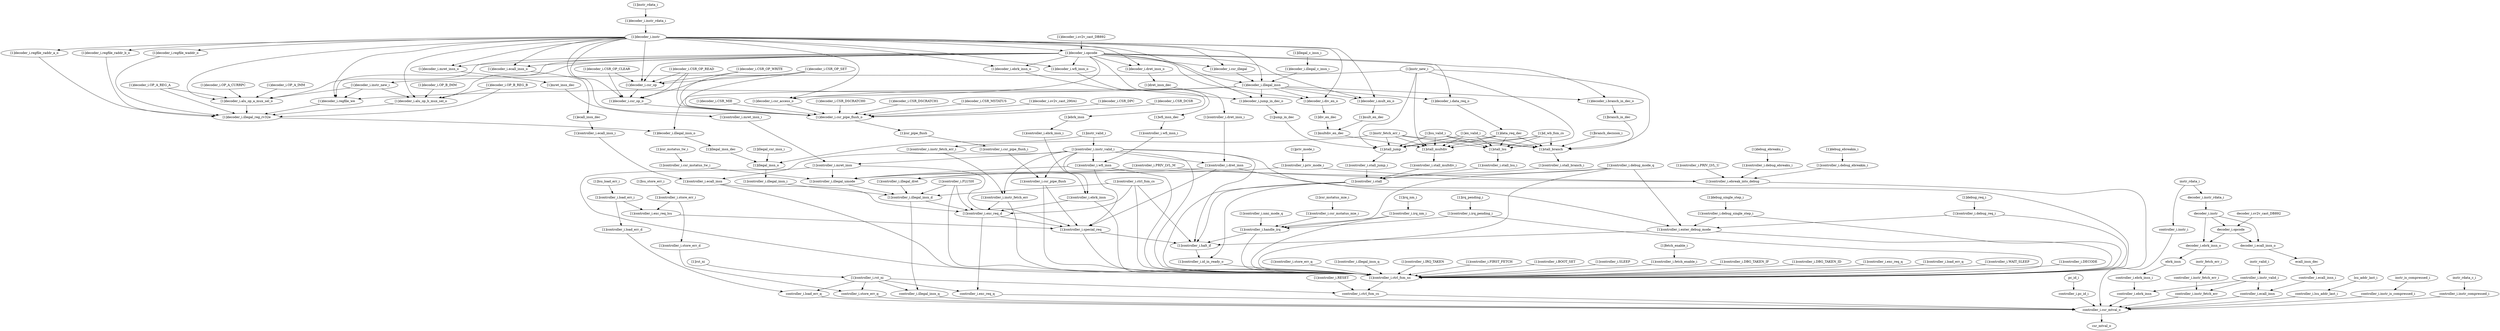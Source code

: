 strict digraph "" {
	"[1]decoder_i.regfile_waddr_o"	 [complexity=46,
		importance=0.299396290741,
		rank=0.0065086150161];
	"[1]decoder_i.illegal_reg_rv32e"	 [complexity=37,
		importance=0.297896355999,
		rank=0.00805125286484];
	"[1]decoder_i.regfile_waddr_o" -> "[1]decoder_i.illegal_reg_rv32e";
	"[1]controller_i.store_err_d"	 [complexity=6,
		importance=0.0842954148844,
		rank=0.0140492358141];
	"controller_i.store_err_q"	 [complexity=4,
		importance=0.0822384834053,
		rank=0.0205596208513];
	"[1]controller_i.store_err_d" -> "controller_i.store_err_q";
	"controller_i.pc_id_i"	 [complexity=2,
		importance=0.015136713175,
		rank=0.00756835658749];
	"controller_i.csr_mtval_o"	 [complexity=0,
		importance=0.0132667513935,
		rank=0.0];
	"controller_i.pc_id_i" -> "controller_i.csr_mtval_o";
	"[1]controller_i.debug_mode_q"	 [complexity=17,
		importance=0.357456951298,
		rank=0.0210268794881];
	"[1]controller_i.enter_debug_mode"	 [complexity=12,
		importance=0.354726460721,
		rank=0.0295605383934];
	"[1]controller_i.debug_mode_q" -> "[1]controller_i.enter_debug_mode";
	"[1]controller_i.ctrl_fsm_ns"	 [complexity=3,
		importance=0.0804296023443,
		rank=0.0268098674481];
	"[1]controller_i.debug_mode_q" -> "[1]controller_i.ctrl_fsm_ns";
	"[1]controller_i.handle_irq"	 [complexity=12,
		importance=0.268090004682,
		rank=0.0223408337235];
	"[1]controller_i.debug_mode_q" -> "[1]controller_i.handle_irq";
	"[1]controller_i.illegal_dret"	 [complexity=30,
		importance=0.281630806731,
		rank=0.00938769355771];
	"[1]controller_i.debug_mode_q" -> "[1]controller_i.illegal_dret";
	"[1]decoder_i.ecall_insn_o"	 [complexity=27,
		importance=0.282939730148,
		rank=0.0104792492647];
	"[1]ecall_insn_dec"	 [complexity=27,
		importance=0.281432941499,
		rank=0.0104234422777];
	"[1]decoder_i.ecall_insn_o" -> "[1]ecall_insn_dec";
	"[1]debug_ebreaku_i"	 [complexity=12,
		importance=0.0892806738541,
		rank=0.0074400561545];
	"[1]controller_i.debug_ebreaku_i"	 [complexity=12,
		importance=0.0877847111636,
		rank=0.00731539259697];
	"[1]debug_ebreaku_i" -> "[1]controller_i.debug_ebreaku_i";
	"[1]controller_i.store_err_i"	 [complexity=8,
		importance=0.0865393757568,
		rank=0.0108174219696];
	"[1]controller_i.store_err_i" -> "[1]controller_i.store_err_d";
	"[1]controller_i.exc_req_lsu"	 [complexity=17,
		importance=0.272575584926,
		rank=0.0160338579368];
	"[1]controller_i.store_err_i" -> "[1]controller_i.exc_req_lsu";
	"[1]controller_i.store_err_q"	 [complexity=6,
		importance=0.243926782077,
		rank=0.0406544636795];
	"[1]controller_i.store_err_q" -> "[1]controller_i.ctrl_fsm_ns";
	"[1]controller_i.ebrk_insn_i"	 [complexity=27,
		importance=0.279183567245,
		rank=0.0103401321202];
	"[1]controller_i.ebrk_insn"	 [complexity=24,
		importance=0.276562959013,
		rank=0.0115234566255];
	"[1]controller_i.ebrk_insn_i" -> "[1]controller_i.ebrk_insn";
	"[1]instr_valid_i"	 [complexity=17,
		importance=0.358092385193,
		rank=0.0210642579525];
	"[1]controller_i.instr_valid_i"	 [complexity=17,
		importance=0.356596422502,
		rank=0.0209762601472];
	"[1]instr_valid_i" -> "[1]controller_i.instr_valid_i";
	"[1]illegal_insn_o"	 [complexity=30,
		importance=0.286963922412,
		rank=0.00956546408039];
	"[1]instr_valid_i" -> "[1]illegal_insn_o";
	"[1]jump_in_dec"	 [complexity=19,
		importance=0.279472486558,
		rank=0.0147090782399];
	"[1]stall_jump"	 [complexity=17,
		importance=0.277126410065,
		rank=0.0163015535332];
	"[1]jump_in_dec" -> "[1]stall_jump";
	"[1]controller_i.csr_pipe_flush"	 [complexity=17,
		importance=0.273985171961,
		rank=0.0161167748212];
	"[1]controller_i.instr_valid_i" -> "[1]controller_i.csr_pipe_flush";
	"[1]controller_i.halt_if"	 [complexity=7,
		importance=0.088247535845,
		rank=0.012606790835];
	"[1]controller_i.instr_valid_i" -> "[1]controller_i.halt_if";
	"[1]controller_i.instr_valid_i" -> "[1]controller_i.enter_debug_mode";
	"[1]controller_i.instr_valid_i" -> "[1]controller_i.ctrl_fsm_ns";
	"[1]controller_i.wfi_insn"	 [complexity=36,
		importance=0.286467685676,
		rank=0.00795743571322];
	"[1]controller_i.instr_valid_i" -> "[1]controller_i.wfi_insn";
	"[1]controller_i.ecall_insn"	 [complexity=24,
		importance=0.276562959013,
		rank=0.0115234566255];
	"[1]controller_i.instr_valid_i" -> "[1]controller_i.ecall_insn";
	"[1]controller_i.instr_valid_i" -> "[1]controller_i.ebrk_insn";
	"[1]controller_i.instr_fetch_err"	 [complexity=24,
		importance=0.276020328349,
		rank=0.0115008470146];
	"[1]controller_i.instr_valid_i" -> "[1]controller_i.instr_fetch_err";
	"[1]controller_i.mret_insn"	 [complexity=36,
		importance=0.286467685676,
		rank=0.00795743571322];
	"[1]controller_i.instr_valid_i" -> "[1]controller_i.mret_insn";
	"[1]controller_i.dret_insn"	 [complexity=33,
		importance=0.28449941048,
		rank=0.00862119425697];
	"[1]controller_i.instr_valid_i" -> "[1]controller_i.dret_insn";
	"[1]decoder_i.illegal_insn"	 [complexity=20,
		importance=0.284831186386,
		rank=0.0142415593193];
	"[1]decoder_i.mult_en_o"	 [complexity=22,
		importance=0.283697857865,
		rank=0.0128953571757];
	"[1]decoder_i.illegal_insn" -> "[1]decoder_i.mult_en_o";
	"[1]decoder_i.regfile_we"	 [complexity=46,
		importance=0.299879057918,
		rank=0.00651910995474];
	"[1]decoder_i.illegal_insn" -> "[1]decoder_i.regfile_we";
	"[1]decoder_i.branch_in_dec_o"	 [complexity=19,
		importance=0.281404910864,
		rank=0.0148107847823];
	"[1]decoder_i.illegal_insn" -> "[1]decoder_i.branch_in_dec_o";
	"[1]decoder_i.csr_access_o"	 [complexity=28,
		importance=0.887524116495,
		rank=0.0316972898748];
	"[1]decoder_i.illegal_insn" -> "[1]decoder_i.csr_access_o";
	"[1]decoder_i.illegal_insn_o"	 [complexity=34,
		importance=0.292865185283,
		rank=0.0086136819201];
	"[1]decoder_i.illegal_insn" -> "[1]decoder_i.illegal_insn_o";
	"[1]decoder_i.jump_in_dec_o"	 [complexity=19,
		importance=0.281172635923,
		rank=0.0147985597854];
	"[1]decoder_i.illegal_insn" -> "[1]decoder_i.jump_in_dec_o";
	"[1]decoder_i.data_req_o"	 [complexity=21,
		importance=0.558310378744,
		rank=0.0265862085116];
	"[1]decoder_i.illegal_insn" -> "[1]decoder_i.data_req_o";
	"[1]decoder_i.div_en_o"	 [complexity=22,
		importance=0.283697857865,
		rank=0.0128953571757];
	"[1]decoder_i.illegal_insn" -> "[1]decoder_i.div_en_o";
	"[1]controller_i.debug_single_step_i"	 [complexity=17,
		importance=0.356970421593,
		rank=0.0209982600937];
	"[1]controller_i.debug_single_step_i" -> "[1]controller_i.enter_debug_mode";
	"[1]controller_i.debug_single_step_i" -> "[1]controller_i.ctrl_fsm_ns";
	"controller_i.instr_valid_i"	 [complexity=4,
		importance=0.0312720683173,
		rank=0.00781801707932];
	"controller_i.ecall_insn"	 [complexity=1,
		importance=0.0294021065358,
		rank=0.0294021065358];
	"controller_i.instr_valid_i" -> "controller_i.ecall_insn";
	"controller_i.instr_fetch_err"	 [complexity=1,
		importance=0.0553929786594,
		rank=0.0553929786594];
	"controller_i.instr_valid_i" -> "controller_i.instr_fetch_err";
	"controller_i.ebrk_insn"	 [complexity=1,
		importance=0.0294021065358,
		rank=0.0294021065358];
	"controller_i.instr_valid_i" -> "controller_i.ebrk_insn";
	"controller_i.ebrk_insn_i"	 [complexity=4,
		importance=0.0320227147676,
		rank=0.0080056786919];
	"controller_i.ebrk_insn_i" -> "controller_i.ebrk_insn";
	"[1]controller_i.RESET"	 [complexity=3,
		importance=0.0652551362748,
		rank=0.0217517120916];
	"controller_i.ctrl_fsm_cs"	 [complexity=1,
		importance=0.0637591735844,
		rank=0.0637591735844];
	"[1]controller_i.RESET" -> "controller_i.ctrl_fsm_cs";
	"[1]instr_rdata_i"	 [complexity=28,
		importance=0.294382763,
		rank=0.0105136701071];
	"[1]decoder_i.instr_rdata_i"	 [complexity=28,
		importance=0.29288680031,
		rank=0.0104602428682];
	"[1]instr_rdata_i" -> "[1]decoder_i.instr_rdata_i";
	"[1]instr_new_i"	 [complexity=19,
		importance=0.278622372756,
		rank=0.0146643354082];
	"[1]decoder_i.instr_new_i"	 [complexity=49,
		importance=1.80909654715,
		rank=0.036920337697];
	"[1]instr_new_i" -> "[1]decoder_i.instr_new_i";
	"[1]stall_lsu"	 [complexity=17,
		importance=0.276334812797,
		rank=0.0162549889881];
	"[1]instr_new_i" -> "[1]stall_lsu";
	"[1]instr_new_i" -> "[1]stall_jump";
	"[1]stall_branch"	 [complexity=17,
		importance=0.277351675011,
		rank=0.0163148044124];
	"[1]instr_new_i" -> "[1]stall_branch";
	"[1]stall_multdiv"	 [complexity=17,
		importance=0.276916275433,
		rank=0.0162891926725];
	"[1]instr_new_i" -> "[1]stall_multdiv";
	"controller_i.store_err_q" -> "controller_i.csr_mtval_o";
	"[1]controller_i.mret_insn_i"	 [complexity=39,
		importance=0.289088293908,
		rank=0.00741252035661];
	"[1]controller_i.mret_insn_i" -> "[1]controller_i.mret_insn";
	"[1]decoder_i.csr_op"	 [complexity=35,
		importance=4.44242139475,
		rank=0.126926325564];
	"[1]decoder_i.csr_op_o"	 [complexity=28,
		importance=1.47994443003,
		rank=0.0528551582154];
	"[1]decoder_i.csr_op" -> "[1]decoder_i.csr_op_o";
	"controller_i.lsu_addr_last_i"	 [complexity=4,
		importance=0.0284034645685,
		rank=0.00710086614213];
	"controller_i.lsu_addr_last_i" -> "controller_i.csr_mtval_o";
	"[1]mult_en_dec"	 [complexity=22,
		importance=0.281959779648,
		rank=0.0128163536204];
	"[1]decoder_i.mult_en_o" -> "[1]mult_en_dec";
	lsu_addr_last_i	 [complexity=4,
		importance=0.0298994272589,
		rank=0.00747485681473];
	lsu_addr_last_i -> "controller_i.lsu_addr_last_i";
	"[1]mret_insn_dec"	 [complexity=39,
		importance=0.291337668162,
		rank=0.00747019661954];
	"[1]mret_insn_dec" -> "[1]controller_i.mret_insn_i";
	"[1]controller_i.ctrl_fsm_cs"	 [complexity=30,
		importance=0.290571887888,
		rank=0.00968572959626];
	"[1]controller_i.ctrl_fsm_cs" -> "[1]controller_i.halt_if";
	"[1]controller_i.ctrl_fsm_cs" -> "[1]controller_i.ctrl_fsm_ns";
	"[1]controller_i.exc_req_d"	 [complexity=17,
		importance=0.273694355264,
		rank=0.0160996679567];
	"[1]controller_i.ctrl_fsm_cs" -> "[1]controller_i.exc_req_d";
	"[1]controller_i.illegal_insn_d"	 [complexity=24,
		importance=0.279879719877,
		rank=0.0116616549949];
	"[1]controller_i.ctrl_fsm_cs" -> "[1]controller_i.illegal_insn_d";
	"[1]controller_i.debug_req_i"	 [complexity=17,
		importance=0.356970421593,
		rank=0.0209982600937];
	"[1]controller_i.debug_req_i" -> "[1]controller_i.enter_debug_mode";
	"[1]controller_i.debug_req_i" -> "[1]controller_i.ctrl_fsm_ns";
	"[1]ex_valid_i"	 [complexity=21,
		importance=0.278622372756,
		rank=0.013267732036];
	"[1]ex_valid_i" -> "[1]stall_lsu";
	"[1]ex_valid_i" -> "[1]stall_jump";
	"[1]ex_valid_i" -> "[1]stall_branch";
	"[1]ex_valid_i" -> "[1]stall_multdiv";
	"[1]controller_i.special_req"	 [complexity=10,
		importance=0.270051169507,
		rank=0.0270051169507];
	"[1]controller_i.csr_pipe_flush" -> "[1]controller_i.special_req";
	"[1]controller_i.csr_pipe_flush" -> "[1]controller_i.ctrl_fsm_ns";
	"[1]decoder_i.instr_new_i" -> "[1]decoder_i.regfile_we";
	"[1]decoder_i.alu_op_a_mux_sel_o"	 [complexity=46,
		importance=0.301998813803,
		rank=0.00656519160441];
	"[1]decoder_i.instr_new_i" -> "[1]decoder_i.alu_op_a_mux_sel_o";
	"[1]decoder_i.alu_op_b_mux_sel_o"	 [complexity=46,
		importance=0.30126020269,
		rank=0.00654913484108];
	"[1]decoder_i.instr_new_i" -> "[1]decoder_i.alu_op_b_mux_sel_o";
	"[1]decoder_i.ebrk_insn_o"	 [complexity=27,
		importance=0.282939730148,
		rank=0.0104792492647];
	"[1]ebrk_insn"	 [complexity=27,
		importance=0.281432941499,
		rank=0.0104234422777];
	"[1]decoder_i.ebrk_insn_o" -> "[1]ebrk_insn";
	"[1]decoder_i.illegal_c_insn_i"	 [complexity=21,
		importance=0.287075147258,
		rank=0.0136702451075];
	"[1]decoder_i.illegal_c_insn_i" -> "[1]decoder_i.illegal_insn";
	"[1]illegal_c_insn_i"	 [complexity=21,
		importance=0.288571109949,
		rank=0.0137414814261];
	"[1]illegal_c_insn_i" -> "[1]decoder_i.illegal_c_insn_i";
	"[1]controller_i.dret_insn_i"	 [complexity=36,
		importance=0.287120018712,
		rank=0.00797555607533];
	"[1]controller_i.dret_insn_i" -> "[1]controller_i.dret_insn";
	"[1]decoder_i.regfile_we" -> "[1]decoder_i.illegal_reg_rv32e";
	"[1]csr_mstatus_tw_i"	 [complexity=36,
		importance=0.28733900549,
		rank=0.00798163904139];
	"[1]controller_i.csr_mstatus_tw_i"	 [complexity=36,
		importance=0.2858430428,
		rank=0.00794008452221];
	"[1]csr_mstatus_tw_i" -> "[1]controller_i.csr_mstatus_tw_i";
	"[1]controller_i.illegal_insn_q"	 [complexity=4,
		importance=0.0835885266691,
		rank=0.0208971316673];
	"[1]controller_i.illegal_insn_q" -> "[1]controller_i.ctrl_fsm_ns";
	"[1]decoder_i.OP_A_IMM"	 [complexity=52,
		importance=0.907492404099,
		rank=0.0174517770019];
	"[1]decoder_i.OP_A_IMM" -> "[1]decoder_i.alu_op_a_mux_sel_o";
	"[1]controller_i.ecall_insn_i"	 [complexity=27,
		importance=0.279183567245,
		rank=0.0103401321202];
	"[1]ecall_insn_dec" -> "[1]controller_i.ecall_insn_i";
	"[1]decoder_i.CSR_OP_WRITE"	 [complexity=37,
		importance=4.44391735744,
		rank=0.120105874526];
	"[1]decoder_i.CSR_OP_WRITE" -> "[1]decoder_i.csr_op";
	"[1]decoder_i.csr_pipe_flush_o"	 [complexity=20,
		importance=0.295268035624,
		rank=0.0147634017812];
	"[1]decoder_i.CSR_OP_WRITE" -> "[1]decoder_i.csr_pipe_flush_o";
	"[1]controller_i.instr_fetch_err_i"	 [complexity=27,
		importance=0.277555659365,
		rank=0.0102798392357];
	"[1]controller_i.instr_fetch_err_i" -> "[1]controller_i.instr_fetch_err";
	"[1]decoder_i.regfile_raddr_a_o"	 [complexity=46,
		importance=0.299396290741,
		rank=0.0065086150161];
	"[1]decoder_i.regfile_raddr_a_o" -> "[1]decoder_i.illegal_reg_rv32e";
	"[1]branch_in_dec"	 [complexity=19,
		importance=0.279700087982,
		rank=0.0147210572622];
	"[1]decoder_i.branch_in_dec_o" -> "[1]branch_in_dec";
	"[1]controller_i.IRQ_TAKEN"	 [complexity=9,
		importance=0.242784769723,
		rank=0.0269760855248];
	"[1]controller_i.IRQ_TAKEN" -> "[1]controller_i.ctrl_fsm_ns";
	"[1]controller_i.FIRST_FETCH"	 [complexity=7,
		importance=0.162355167379,
		rank=0.0231935953399];
	"[1]controller_i.FIRST_FETCH" -> "[1]controller_i.ctrl_fsm_ns";
	"[1]controller_i.stall_lsu_i"	 [complexity=17,
		importance=0.27425082449,
		rank=0.0161324014406];
	"[1]stall_lsu" -> "[1]controller_i.stall_lsu_i";
	"[1]controller_i.special_req" -> "[1]controller_i.halt_if";
	"[1]controller_i.special_req" -> "[1]controller_i.ctrl_fsm_ns";
	"[1]decoder_i.illegal_reg_rv32e" -> "[1]decoder_i.illegal_insn_o";
	"[1]controller_i.BOOT_SET"	 [complexity=5,
		importance=0.0819255650347,
		rank=0.0163851130069];
	"[1]controller_i.BOOT_SET" -> "[1]controller_i.ctrl_fsm_ns";
	"[1]controller_i.illegal_insn_i"	 [complexity=30,
		importance=0.283237806786,
		rank=0.0094412602262];
	"[1]illegal_insn_o" -> "[1]controller_i.illegal_insn_i";
	"[1]controller_i.SLEEP"	 [complexity=5,
		importance=0.0819255650347,
		rank=0.0163851130069];
	"[1]controller_i.SLEEP" -> "[1]controller_i.ctrl_fsm_ns";
	"[1]controller_i.csr_mstatus_mie_i"	 [complexity=18,
		importance=0.270333965554,
		rank=0.0150185536419];
	"[1]controller_i.csr_mstatus_mie_i" -> "[1]controller_i.handle_irq";
	"[1]decoder_i.csr_access_o" -> "[1]decoder_i.csr_pipe_flush_o";
	"[1]controller_i.priv_mode_i"	 [complexity=12,
		importance=0.0877847111636,
		rank=0.00731539259697];
	"[1]controller_i.illegal_umode"	 [complexity=30,
		importance=0.283599081927,
		rank=0.0094533027309];
	"[1]controller_i.priv_mode_i" -> "[1]controller_i.illegal_umode";
	"[1]controller_i.ebreak_into_debug"	 [complexity=5,
		importance=0.0855407502912,
		rank=0.0171081500582];
	"[1]controller_i.priv_mode_i" -> "[1]controller_i.ebreak_into_debug";
	csr_mtval_o	 [complexity=0,
		importance=0.0054191106999,
		rank=0.0];
	"[1]decoder_i.CSR_MIE"	 [complexity=26,
		importance=0.296763998315,
		rank=0.0114139999352];
	"[1]decoder_i.CSR_MIE" -> "[1]decoder_i.csr_pipe_flush_o";
	"decoder_i.instr_rdata_i"	 [complexity=10,
		importance=0.0423277029461,
		rank=0.00423277029461];
	"decoder_i.instr"	 [complexity=8,
		importance=0.0404577411646,
		rank=0.00505721764558];
	"decoder_i.instr_rdata_i" -> "decoder_i.instr";
	"[1]decoder_i.dret_insn_o"	 [complexity=36,
		importance=0.290876181615,
		rank=0.00807989393375];
	"[1]dret_insn_dec"	 [complexity=36,
		importance=0.289369392966,
		rank=0.00803803869351];
	"[1]decoder_i.dret_insn_o" -> "[1]dret_insn_dec";
	"[1]decoder_i.wfi_insn_o"	 [complexity=39,
		importance=0.292844456811,
		rank=0.00750883222592];
	"[1]wfi_insn_dec"	 [complexity=39,
		importance=0.291337668162,
		rank=0.00747019661954];
	"[1]decoder_i.wfi_insn_o" -> "[1]wfi_insn_dec";
	"[1]id_wb_fsm_cs"	 [complexity=18,
		importance=0.558196573006,
		rank=0.0310109207225];
	"[1]id_wb_fsm_cs" -> "[1]stall_lsu";
	"[1]id_wb_fsm_cs" -> "[1]stall_jump";
	"[1]id_wb_fsm_cs" -> "[1]stall_branch";
	"[1]id_wb_fsm_cs" -> "[1]stall_multdiv";
	instr_fetch_err_i	 [complexity=4,
		importance=0.0584242723656,
		rank=0.0146060680914];
	"controller_i.instr_fetch_err_i"	 [complexity=4,
		importance=0.0569283096752,
		rank=0.0142320774188];
	instr_fetch_err_i -> "controller_i.instr_fetch_err_i";
	"[1]controller_i.PRIV_LVL_U"	 [complexity=12,
		importance=0.0870367129816,
		rank=0.00725305941513];
	"[1]controller_i.PRIV_LVL_U" -> "[1]controller_i.ebreak_into_debug";
	"[1]controller_i.id_in_ready_o"	 [complexity=4,
		importance=0.0835389074272,
		rank=0.0208847268568];
	"[1]controller_i.halt_if" -> "[1]controller_i.id_in_ready_o";
	"[1]controller_i.enter_debug_mode" -> "[1]controller_i.halt_if";
	"[1]controller_i.enter_debug_mode" -> "[1]controller_i.ctrl_fsm_ns";
	"[1]decoder_i.CSR_DSCRATCH0"	 [complexity=32,
		importance=0.296763998315,
		rank=0.00927387494734];
	"[1]decoder_i.CSR_DSCRATCH0" -> "[1]decoder_i.csr_pipe_flush_o";
	"[1]controller_i.stall_branch_i"	 [complexity=17,
		importance=0.274589741663,
		rank=0.0161523377449];
	"[1]controller_i.stall"	 [complexity=12,
		importance=0.27171283611,
		rank=0.0226427363425];
	"[1]controller_i.stall_branch_i" -> "[1]controller_i.stall";
	"[1]controller_i.PRIV_LVL_M"	 [complexity=12,
		importance=0.0870367129816,
		rank=0.00725305941513];
	"[1]controller_i.PRIV_LVL_M" -> "[1]controller_i.illegal_umode";
	"[1]controller_i.PRIV_LVL_M" -> "[1]controller_i.ebreak_into_debug";
	"[1]decoder_i.CSR_OP_READ"	 [complexity=37,
		importance=4.44391735744,
		rank=0.120105874526];
	"[1]decoder_i.CSR_OP_READ" -> "[1]decoder_i.csr_op";
	"[1]decoder_i.CSR_OP_READ" -> "[1]decoder_i.csr_pipe_flush_o";
	"[1]decoder_i.CSR_OP_READ" -> "[1]decoder_i.csr_op_o";
	"[1]controller_i.ctrl_fsm_ns" -> "controller_i.ctrl_fsm_cs";
	"[1]controller_i.exc_req_lsu" -> "[1]controller_i.special_req";
	"controller_i.ecall_insn" -> "controller_i.csr_mtval_o";
	"[1]dret_insn_dec" -> "[1]controller_i.dret_insn_i";
	"[1]controller_i.illegal_umode" -> "[1]controller_i.illegal_insn_d";
	"[1]lsu_valid_i"	 [complexity=21,
		importance=0.278622372756,
		rank=0.013267732036];
	"[1]lsu_valid_i" -> "[1]stall_lsu";
	"[1]lsu_valid_i" -> "[1]stall_jump";
	"[1]lsu_valid_i" -> "[1]stall_branch";
	"[1]lsu_valid_i" -> "[1]stall_multdiv";
	"[1]illegal_csr_insn_i"	 [complexity=34,
		importance=0.288459885102,
		rank=0.00848411426771];
	"[1]illegal_csr_insn_i" -> "[1]illegal_insn_o";
	"[1]decoder_i.CSR_DSCRATCH1"	 [complexity=32,
		importance=0.296763998315,
		rank=0.00927387494734];
	"[1]decoder_i.CSR_DSCRATCH1" -> "[1]decoder_i.csr_pipe_flush_o";
	"[1]fetch_enable_i"	 [complexity=4,
		importance=0.0841695259072,
		rank=0.0210423814768];
	"[1]controller_i.fetch_enable_i"	 [complexity=4,
		importance=0.0826735632168,
		rank=0.0206683908042];
	"[1]fetch_enable_i" -> "[1]controller_i.fetch_enable_i";
	instr_valid_i	 [complexity=4,
		importance=0.0327680310077,
		rank=0.00819200775192];
	instr_valid_i -> "controller_i.instr_valid_i";
	"[1]decoder_i.CSR_OP_SET"	 [complexity=37,
		importance=4.44391735744,
		rank=0.120105874526];
	"[1]decoder_i.CSR_OP_SET" -> "[1]decoder_i.csr_op";
	"[1]decoder_i.CSR_OP_SET" -> "[1]decoder_i.csr_pipe_flush_o";
	"[1]decoder_i.CSR_OP_SET" -> "[1]decoder_i.csr_op_o";
	"[1]data_req_dec"	 [complexity=21,
		importance=0.556602674006,
		rank=0.0265048892384];
	"[1]data_req_dec" -> "[1]stall_lsu";
	"[1]data_req_dec" -> "[1]stall_jump";
	"[1]data_req_dec" -> "[1]stall_branch";
	"[1]data_req_dec" -> "[1]stall_multdiv";
	"[1]controller_i.exc_req_d" -> "[1]controller_i.special_req";
	"controller_i.exc_req_q"	 [complexity=3,
		importance=0.0555869140087,
		rank=0.0185289713362];
	"[1]controller_i.exc_req_d" -> "controller_i.exc_req_q";
	"[1]controller_i.stall_jump_i"	 [complexity=17,
		importance=0.274514661044,
		rank=0.0161479212379];
	"[1]stall_jump" -> "[1]controller_i.stall_jump_i";
	"[1]irq_nm_i"	 [complexity=18,
		importance=0.271829928245,
		rank=0.0151016626803];
	"[1]controller_i.irq_nm_i"	 [complexity=18,
		importance=0.270333965554,
		rank=0.0150185536419];
	"[1]irq_nm_i" -> "[1]controller_i.irq_nm_i";
	instr_is_compressed_i	 [complexity=4,
		importance=0.0165080095017,
		rank=0.00412700237543];
	"controller_i.instr_is_compressed_i"	 [complexity=4,
		importance=0.0150120468113,
		rank=0.00375301170283];
	instr_is_compressed_i -> "controller_i.instr_is_compressed_i";
	"controller_i.instr_fetch_err_i" -> "controller_i.instr_fetch_err";
	"[1]controller_i.DBG_TAKEN_IF"	 [complexity=9,
		importance=0.242784769723,
		rank=0.0269760855248];
	"[1]controller_i.DBG_TAKEN_IF" -> "[1]controller_i.ctrl_fsm_ns";
	"[1]controller_i.DBG_TAKEN_ID"	 [complexity=5,
		importance=0.0819255650347,
		rank=0.0163851130069];
	"[1]controller_i.DBG_TAKEN_ID" -> "[1]controller_i.ctrl_fsm_ns";
	"[1]decoder_i.regfile_raddr_b_o"	 [complexity=46,
		importance=0.299396290741,
		rank=0.0065086150161];
	"[1]decoder_i.regfile_raddr_b_o" -> "[1]decoder_i.illegal_reg_rv32e";
	"controller_i.illegal_insn_q"	 [complexity=1,
		importance=0.0429591785054,
		rank=0.0429591785054];
	"controller_i.illegal_insn_q" -> "controller_i.csr_mtval_o";
	"[1]csr_mstatus_mie_i"	 [complexity=18,
		importance=0.271829928245,
		rank=0.0151016626803];
	"[1]csr_mstatus_mie_i" -> "[1]controller_i.csr_mstatus_mie_i";
	"[1]branch_in_dec" -> "[1]stall_branch";
	"[1]illegal_insn_dec"	 [complexity=34,
		importance=0.289928489638,
		rank=0.00852730851877];
	"[1]decoder_i.illegal_insn_o" -> "[1]illegal_insn_dec";
	"[1]decoder_i.jump_in_dec_o" -> "[1]jump_in_dec";
	"[1]controller_i.exc_req_q"	 [complexity=6,
		importance=0.243808715467,
		rank=0.0406347859112];
	"[1]controller_i.exc_req_q" -> "[1]controller_i.ctrl_fsm_ns";
	"[1]controller_i.csr_mstatus_tw_i" -> "[1]controller_i.illegal_umode";
	"[1]controller_i.nmi_mode_q"	 [complexity=18,
		importance=0.270881076644,
		rank=0.0150489487024];
	"[1]controller_i.nmi_mode_q" -> "[1]controller_i.handle_irq";
	"[1]decoder_i.instr"	 [complexity=26,
		importance=0.291016838528,
		rank=0.011192955328];
	"[1]decoder_i.instr_rdata_i" -> "[1]decoder_i.instr";
	"[1]decoder_i.OP_A_CURRPC"	 [complexity=58,
		importance=1.81348884551,
		rank=0.0312670490605];
	"[1]decoder_i.OP_A_CURRPC" -> "[1]decoder_i.alu_op_a_mux_sel_o";
	"[1]controller_i.id_in_ready_o" -> "[1]controller_i.ctrl_fsm_ns";
	ebrk_insn	 [complexity=4,
		importance=0.034272089022,
		rank=0.00856802225549];
	ebrk_insn -> "controller_i.ebrk_insn_i";
	"[1]debug_req_i"	 [complexity=17,
		importance=0.358466384284,
		rank=0.0210862578991];
	"[1]debug_req_i" -> "[1]controller_i.debug_req_i";
	"[1]controller_i.wfi_insn" -> "[1]controller_i.special_req";
	"[1]controller_i.wfi_insn" -> "[1]controller_i.ctrl_fsm_ns";
	"[1]controller_i.wfi_insn" -> "[1]controller_i.illegal_umode";
	"controller_i.instr_i"	 [complexity=4,
		importance=0.015136713175,
		rank=0.00378417829374];
	"controller_i.instr_i" -> "controller_i.csr_mtval_o";
	"[1]decoder_i.CSR_MSTATUS"	 [complexity=26,
		importance=0.296763998315,
		rank=0.0114139999352];
	"[1]decoder_i.CSR_MSTATUS" -> "[1]decoder_i.csr_pipe_flush_o";
	"[1]controller_i.ebreak_into_debug" -> "[1]controller_i.ctrl_fsm_ns";
	"[1]irq_pending_i"	 [complexity=18,
		importance=0.271829928245,
		rank=0.0151016626803];
	"[1]controller_i.irq_pending_i"	 [complexity=18,
		importance=0.270333965554,
		rank=0.0150185536419];
	"[1]irq_pending_i" -> "[1]controller_i.irq_pending_i";
	"[1]illegal_insn_dec" -> "[1]illegal_insn_o";
	"[1]instr_fetch_err_i"	 [complexity=19,
		importance=0.278622372756,
		rank=0.0146643354082];
	"[1]instr_fetch_err_i" -> "[1]controller_i.instr_fetch_err_i";
	"[1]instr_fetch_err_i" -> "[1]stall_lsu";
	"[1]instr_fetch_err_i" -> "[1]stall_jump";
	"[1]instr_fetch_err_i" -> "[1]stall_branch";
	"[1]instr_fetch_err_i" -> "[1]stall_multdiv";
	"[1]decoder_i.alu_op_a_mux_sel_o" -> "[1]decoder_i.illegal_reg_rv32e";
	"[1]controller_i.handle_irq" -> "[1]controller_i.halt_if";
	"[1]controller_i.handle_irq" -> "[1]controller_i.ctrl_fsm_ns";
	"[1]controller_i.load_err_q"	 [complexity=6,
		importance=0.243880027026,
		rank=0.040646671171];
	"[1]controller_i.load_err_q" -> "[1]controller_i.ctrl_fsm_ns";
	"[1]controller_i.load_err_i"	 [complexity=20,
		importance=0.274445546707,
		rank=0.0137222773354];
	"[1]controller_i.load_err_i" -> "[1]controller_i.exc_req_lsu";
	"[1]controller_i.load_err_d"	 [complexity=5,
		importance=0.0576216721977,
		rank=0.0115243344395];
	"[1]controller_i.load_err_i" -> "[1]controller_i.load_err_d";
	"controller_i.load_err_q"	 [complexity=3,
		importance=0.0556582255674,
		rank=0.0185527418558];
	"[1]controller_i.load_err_d" -> "controller_i.load_err_q";
	"decoder_i.ebrk_insn_o"	 [complexity=4,
		importance=0.0357788776708,
		rank=0.0089447194177];
	"decoder_i.ebrk_insn_o" -> ebrk_insn;
	"decoder_i.ecall_insn_o"	 [complexity=4,
		importance=0.0357788776708,
		rank=0.0089447194177];
	ecall_insn_dec	 [complexity=4,
		importance=0.034272089022,
		rank=0.00856802225549];
	"decoder_i.ecall_insn_o" -> ecall_insn_dec;
	"[1]controller_i.ecall_insn" -> "[1]controller_i.ctrl_fsm_ns";
	"[1]controller_i.ecall_insn" -> "[1]controller_i.exc_req_d";
	"[1]decoder_i.opcode"	 [complexity=23,
		importance=0.288585907958,
		rank=0.0125472133895];
	"[1]decoder_i.opcode" -> "[1]decoder_i.ecall_insn_o";
	"[1]decoder_i.opcode" -> "[1]decoder_i.illegal_insn";
	"[1]decoder_i.opcode" -> "[1]decoder_i.csr_op";
	"[1]decoder_i.opcode" -> "[1]decoder_i.mult_en_o";
	"[1]decoder_i.opcode" -> "[1]decoder_i.ebrk_insn_o";
	"[1]decoder_i.opcode" -> "[1]decoder_i.regfile_we";
	"[1]decoder_i.opcode" -> "[1]decoder_i.branch_in_dec_o";
	"[1]decoder_i.opcode" -> "[1]decoder_i.csr_access_o";
	"[1]decoder_i.opcode" -> "[1]decoder_i.dret_insn_o";
	"[1]decoder_i.opcode" -> "[1]decoder_i.wfi_insn_o";
	"[1]decoder_i.opcode" -> "[1]decoder_i.jump_in_dec_o";
	"[1]decoder_i.opcode" -> "[1]decoder_i.alu_op_a_mux_sel_o";
	"[1]decoder_i.opcode" -> "[1]decoder_i.data_req_o";
	"[1]decoder_i.opcode" -> "[1]decoder_i.div_en_o";
	"[1]decoder_i.opcode" -> "[1]decoder_i.alu_op_b_mux_sel_o";
	"[1]decoder_i.mret_insn_o"	 [complexity=39,
		importance=0.292844456811,
		rank=0.00750883222592];
	"[1]decoder_i.opcode" -> "[1]decoder_i.mret_insn_o";
	"[1]decoder_i.csr_illegal"	 [complexity=22,
		importance=0.286337975035,
		rank=0.0130153625016];
	"[1]decoder_i.opcode" -> "[1]decoder_i.csr_illegal";
	"[1]decoder_i.OP_B_IMM"	 [complexity=76,
		importance=11.7506438676,
		rank=0.1546137351];
	"[1]decoder_i.OP_B_IMM" -> "[1]decoder_i.alu_op_b_mux_sel_o";
	"controller_i.instr_compressed_i"	 [complexity=4,
		importance=0.015510712266,
		rank=0.0038776780665];
	"controller_i.instr_compressed_i" -> "controller_i.csr_mtval_o";
	"controller_i.load_err_q" -> "controller_i.csr_mtval_o";
	"[1]decoder_i.instr" -> "[1]decoder_i.regfile_waddr_o";
	"[1]decoder_i.instr" -> "[1]decoder_i.ecall_insn_o";
	"[1]decoder_i.instr" -> "[1]decoder_i.illegal_insn";
	"[1]decoder_i.instr" -> "[1]decoder_i.csr_op";
	"[1]decoder_i.instr" -> "[1]decoder_i.mult_en_o";
	"[1]decoder_i.instr" -> "[1]decoder_i.ebrk_insn_o";
	"[1]decoder_i.instr" -> "[1]decoder_i.regfile_we";
	"[1]decoder_i.instr" -> "[1]decoder_i.regfile_raddr_a_o";
	"[1]decoder_i.instr" -> "[1]decoder_i.csr_access_o";
	"[1]decoder_i.instr" -> "[1]decoder_i.dret_insn_o";
	"[1]decoder_i.instr" -> "[1]decoder_i.wfi_insn_o";
	"[1]decoder_i.instr" -> "[1]decoder_i.regfile_raddr_b_o";
	"[1]decoder_i.instr" -> "[1]decoder_i.jump_in_dec_o";
	"[1]decoder_i.instr" -> "[1]decoder_i.alu_op_a_mux_sel_o";
	"[1]decoder_i.instr" -> "[1]decoder_i.opcode";
	"[1]decoder_i.instr" -> "[1]decoder_i.csr_pipe_flush_o";
	"[1]decoder_i.instr" -> "[1]decoder_i.div_en_o";
	"[1]decoder_i.instr" -> "[1]decoder_i.alu_op_b_mux_sel_o";
	"[1]decoder_i.instr" -> "[1]decoder_i.mret_insn_o";
	"[1]decoder_i.instr" -> "[1]decoder_i.csr_op_o";
	"[1]decoder_i.instr" -> "[1]decoder_i.csr_illegal";
	"[1]stall_branch" -> "[1]controller_i.stall_branch_i";
	"[1]branch_decision_i"	 [complexity=19,
		importance=0.278847637701,
		rank=0.014676191458];
	"[1]branch_decision_i" -> "[1]stall_branch";
	"[1]rst_ni"	 [complexity=5,
		importance=0.167562391964,
		rank=0.0335124783928];
	"[1]controller_i.rst_ni"	 [complexity=5,
		importance=0.166066429274,
		rank=0.0332132858548];
	"[1]rst_ni" -> "[1]controller_i.rst_ni";
	"[1]controller_i.rst_ni" -> "controller_i.store_err_q";
	"[1]controller_i.rst_ni" -> "controller_i.illegal_insn_q";
	"[1]controller_i.rst_ni" -> "controller_i.load_err_q";
	"[1]controller_i.rst_ni" -> "controller_i.ctrl_fsm_cs";
	"[1]controller_i.rst_ni" -> "controller_i.exc_req_q";
	"controller_i.instr_fetch_err" -> "controller_i.csr_mtval_o";
	"[1]decoder_i.CSR_OP_CLEAR"	 [complexity=37,
		importance=4.44391735744,
		rank=0.120105874526];
	"[1]decoder_i.CSR_OP_CLEAR" -> "[1]decoder_i.csr_op";
	"[1]decoder_i.CSR_OP_CLEAR" -> "[1]decoder_i.csr_op_o";
	"[1]controller_i.ebrk_insn" -> "[1]controller_i.ctrl_fsm_ns";
	"[1]controller_i.ebrk_insn" -> "[1]controller_i.exc_req_d";
	"[1]debug_single_step_i"	 [complexity=17,
		importance=0.358466384284,
		rank=0.0210862578991];
	"[1]debug_single_step_i" -> "[1]controller_i.debug_single_step_i";
	"[1]controller_i.stall" -> "[1]controller_i.halt_if";
	"[1]controller_i.stall" -> "[1]controller_i.ctrl_fsm_ns";
	"[1]controller_i.stall" -> "[1]controller_i.id_in_ready_o";
	"[1]lsu_load_err_i"	 [complexity=20,
		importance=0.275941509398,
		rank=0.0137970754699];
	"[1]lsu_load_err_i" -> "[1]controller_i.load_err_i";
	"[1]decoder_i.sv2v_cast_290A1"	 [complexity=38,
		importance=1.77310417644,
		rank=0.046660636222];
	"[1]decoder_i.sv2v_cast_290A1" -> "[1]decoder_i.csr_pipe_flush_o";
	"[1]controller_i.wfi_insn_i"	 [complexity=39,
		importance=0.289088293908,
		rank=0.00741252035661];
	"[1]wfi_insn_dec" -> "[1]controller_i.wfi_insn_i";
	"[1]controller_i.ecall_insn_i" -> "[1]controller_i.ecall_insn";
	"[1]csr_pipe_flush"	 [complexity=20,
		importance=0.285243477328,
		rank=0.0142621738664];
	"[1]controller_i.csr_pipe_flush_i"	 [complexity=20,
		importance=0.278735547096,
		rank=0.0139367773548];
	"[1]csr_pipe_flush" -> "[1]controller_i.csr_pipe_flush_i";
	"[1]decoder_i.CSR_DPC"	 [complexity=32,
		importance=0.296763998315,
		rank=0.00927387494734];
	"[1]decoder_i.CSR_DPC" -> "[1]decoder_i.csr_pipe_flush_o";
	"[1]decoder_i.OP_A_REG_A"	 [complexity=64,
		importance=14.1954402114,
		rank=0.221803753304];
	"[1]decoder_i.OP_A_REG_A" -> "[1]decoder_i.illegal_reg_rv32e";
	"[1]decoder_i.OP_A_REG_A" -> "[1]decoder_i.alu_op_a_mux_sel_o";
	"[1]controller_i.stall_multdiv_i"	 [complexity=17,
		importance=0.274444652243,
		rank=0.0161438030731];
	"[1]controller_i.stall_multdiv_i" -> "[1]controller_i.stall";
	"[1]stall_multdiv" -> "[1]controller_i.stall_multdiv_i";
	"[1]div_en_dec"	 [complexity=22,
		importance=0.281959779648,
		rank=0.0128163536204];
	"[1]multdiv_en_dec"	 [complexity=19,
		importance=0.279594736345,
		rank=0.0147155124392];
	"[1]div_en_dec" -> "[1]multdiv_en_dec";
	"[1]ebrk_insn" -> "[1]controller_i.ebrk_insn_i";
	"[1]controller_i.WAIT_SLEEP"	 [complexity=5,
		importance=0.0819255650347,
		rank=0.0163851130069];
	"[1]controller_i.WAIT_SLEEP" -> "[1]controller_i.ctrl_fsm_ns";
	"controller_i.ecall_insn_i"	 [complexity=4,
		importance=0.0320227147676,
		rank=0.0080056786919];
	ecall_insn_dec -> "controller_i.ecall_insn_i";
	instr_rdata_c_i	 [complexity=4,
		importance=0.0170066749564,
		rank=0.00425166873911];
	instr_rdata_c_i -> "controller_i.instr_compressed_i";
	"decoder_i.instr" -> "decoder_i.ebrk_insn_o";
	"decoder_i.instr" -> "decoder_i.ecall_insn_o";
	"decoder_i.opcode"	 [complexity=5,
		importance=0.0380268105945,
		rank=0.0076053621189];
	"decoder_i.instr" -> "decoder_i.opcode";
	"[1]controller_i.stall_jump_i" -> "[1]controller_i.stall";
	"[1]controller_i.FLUSH"	 [complexity=30,
		importance=0.281375682568,
		rank=0.00937918941893];
	"[1]controller_i.FLUSH" -> "[1]controller_i.ctrl_fsm_ns";
	"[1]controller_i.FLUSH" -> "[1]controller_i.exc_req_d";
	"[1]controller_i.FLUSH" -> "[1]controller_i.illegal_insn_d";
	"[1]controller_i.instr_fetch_err" -> "[1]controller_i.ctrl_fsm_ns";
	"[1]controller_i.instr_fetch_err" -> "[1]controller_i.exc_req_d";
	"[1]mult_en_dec" -> "[1]multdiv_en_dec";
	"[1]decoder_i.CSR_DCSR"	 [complexity=32,
		importance=0.296763998315,
		rank=0.00927387494734];
	"[1]decoder_i.CSR_DCSR" -> "[1]decoder_i.csr_pipe_flush_o";
	"[1]controller_i.illegal_insn_i" -> "[1]controller_i.illegal_insn_d";
	"decoder_i.opcode" -> "decoder_i.ebrk_insn_o";
	"decoder_i.opcode" -> "decoder_i.ecall_insn_o";
	"[1]controller_i.illegal_insn_d" -> "[1]controller_i.exc_req_d";
	"[1]controller_i.illegal_insn_d" -> "controller_i.illegal_insn_q";
	"[1]multdiv_en_dec" -> "[1]stall_multdiv";
	"[1]decoder_i.data_req_o" -> "[1]data_req_dec";
	"[1]decoder_i.csr_pipe_flush_o" -> "[1]csr_pipe_flush";
	"[1]controller_i.DECODE"	 [complexity=13,
		importance=0.805791986133,
		rank=0.0619839989333];
	"[1]controller_i.DECODE" -> "[1]controller_i.ctrl_fsm_ns";
	"[1]controller_i.debug_ebreakm_i"	 [complexity=12,
		importance=0.0877847111636,
		rank=0.00731539259697];
	"[1]controller_i.debug_ebreakm_i" -> "[1]controller_i.ebreak_into_debug";
	"controller_i.ctrl_fsm_cs" -> "controller_i.csr_mtval_o";
	"[1]decoder_i.div_en_o" -> "[1]div_en_dec";
	"[1]decoder_i.OP_B_REG_B"	 [complexity=52,
		importance=6.62922042186,
		rank=0.127485008113];
	"[1]decoder_i.OP_B_REG_B" -> "[1]decoder_i.illegal_reg_rv32e";
	"[1]decoder_i.OP_B_REG_B" -> "[1]decoder_i.alu_op_b_mux_sel_o";
	"[1]decoder_i.alu_op_b_mux_sel_o" -> "[1]decoder_i.illegal_reg_rv32e";
	"decoder_i.sv2v_cast_DB892"	 [complexity=8,
		importance=0.039522773285,
		rank=0.00494034666062];
	"decoder_i.sv2v_cast_DB892" -> "decoder_i.opcode";
	"[1]decoder_i.sv2v_cast_DB892"	 [complexity=26,
		importance=0.290081870649,
		rank=0.0111569950249];
	"[1]decoder_i.sv2v_cast_DB892" -> "[1]decoder_i.opcode";
	"controller_i.exc_req_q" -> "controller_i.csr_mtval_o";
	"[1]controller_i.illegal_dret" -> "[1]controller_i.illegal_insn_d";
	"[1]priv_mode_i"	 [complexity=12,
		importance=0.0892806738541,
		rank=0.0074400561545];
	"[1]priv_mode_i" -> "[1]controller_i.priv_mode_i";
	pc_id_i	 [complexity=2,
		importance=0.0166326758654,
		rank=0.0083163379327];
	pc_id_i -> "controller_i.pc_id_i";
	"controller_i.instr_is_compressed_i" -> "controller_i.csr_mtval_o";
	"controller_i.ebrk_insn" -> "controller_i.csr_mtval_o";
	"[1]debug_ebreakm_i"	 [complexity=12,
		importance=0.0892806738541,
		rank=0.0074400561545];
	"[1]debug_ebreakm_i" -> "[1]controller_i.debug_ebreakm_i";
	"[1]decoder_i.mret_insn_o" -> "[1]mret_insn_dec";
	"[1]controller_i.irq_nm_i" -> "[1]controller_i.ctrl_fsm_ns";
	"[1]controller_i.irq_nm_i" -> "[1]controller_i.handle_irq";
	instr_rdata_i	 [complexity=10,
		importance=0.0438236656365,
		rank=0.00438236656365];
	instr_rdata_i -> "decoder_i.instr_rdata_i";
	instr_rdata_i -> "controller_i.instr_i";
	"controller_i.csr_mtval_o" -> csr_mtval_o;
	"[1]decoder_i.csr_op_o" -> "[1]decoder_i.csr_pipe_flush_o";
	"[1]controller_i.wfi_insn_i" -> "[1]controller_i.wfi_insn";
	"[1]decoder_i.csr_illegal" -> "[1]decoder_i.illegal_insn";
	"[1]controller_i.debug_ebreaku_i" -> "[1]controller_i.ebreak_into_debug";
	"[1]controller_i.mret_insn" -> "[1]controller_i.special_req";
	"[1]controller_i.mret_insn" -> "[1]controller_i.ctrl_fsm_ns";
	"[1]controller_i.mret_insn" -> "[1]controller_i.illegal_umode";
	"[1]controller_i.csr_pipe_flush_i" -> "[1]controller_i.csr_pipe_flush";
	"controller_i.ecall_insn_i" -> "controller_i.ecall_insn";
	"[1]controller_i.stall_lsu_i" -> "[1]controller_i.stall";
	"[1]controller_i.irq_pending_i" -> "[1]controller_i.ctrl_fsm_ns";
	"[1]controller_i.irq_pending_i" -> "[1]controller_i.handle_irq";
	"[1]controller_i.fetch_enable_i" -> "[1]controller_i.ctrl_fsm_ns";
	"[1]lsu_store_err_i"	 [complexity=8,
		importance=0.0880353384473,
		rank=0.0110044173059];
	"[1]lsu_store_err_i" -> "[1]controller_i.store_err_i";
	"[1]controller_i.dret_insn" -> "[1]controller_i.special_req";
	"[1]controller_i.dret_insn" -> "[1]controller_i.ctrl_fsm_ns";
	"[1]controller_i.dret_insn" -> "[1]controller_i.illegal_dret";
}

